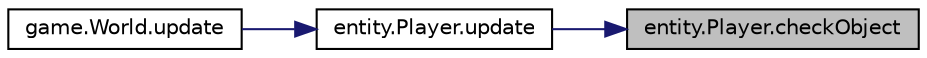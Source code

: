digraph "entity.Player.checkObject"
{
 // LATEX_PDF_SIZE
  edge [fontname="Helvetica",fontsize="10",labelfontname="Helvetica",labelfontsize="10"];
  node [fontname="Helvetica",fontsize="10",shape=record];
  rankdir="RL";
  Node1 [label="entity.Player.checkObject",height=0.2,width=0.4,color="black", fillcolor="grey75", style="filled", fontcolor="black",tooltip="Checks for collision with nearby objects using the player's hitbox."];
  Node1 -> Node2 [dir="back",color="midnightblue",fontsize="10",style="solid",fontname="Helvetica"];
  Node2 [label="entity.Player.update",height=0.2,width=0.4,color="black", fillcolor="white", style="filled",URL="$classentity_1_1_player.html#ae48f1e24c9ff0b7bd4f55b470bf66e7e",tooltip="Updates the player entity based on the current scene and time elapsed."];
  Node2 -> Node3 [dir="back",color="midnightblue",fontsize="10",style="solid",fontname="Helvetica"];
  Node3 [label="game.World.update",height=0.2,width=0.4,color="black", fillcolor="white", style="filled",URL="$classgame_1_1_world.html#a05a7f2e7a65c2a3449efdaa0a87c49f5",tooltip="Updates the game world based on the scene state."];
}
